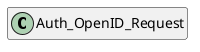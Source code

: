 @startuml
set namespaceSeparator \\
hide members
hide << alias >> circle

class Auth_OpenID_Request
@enduml
